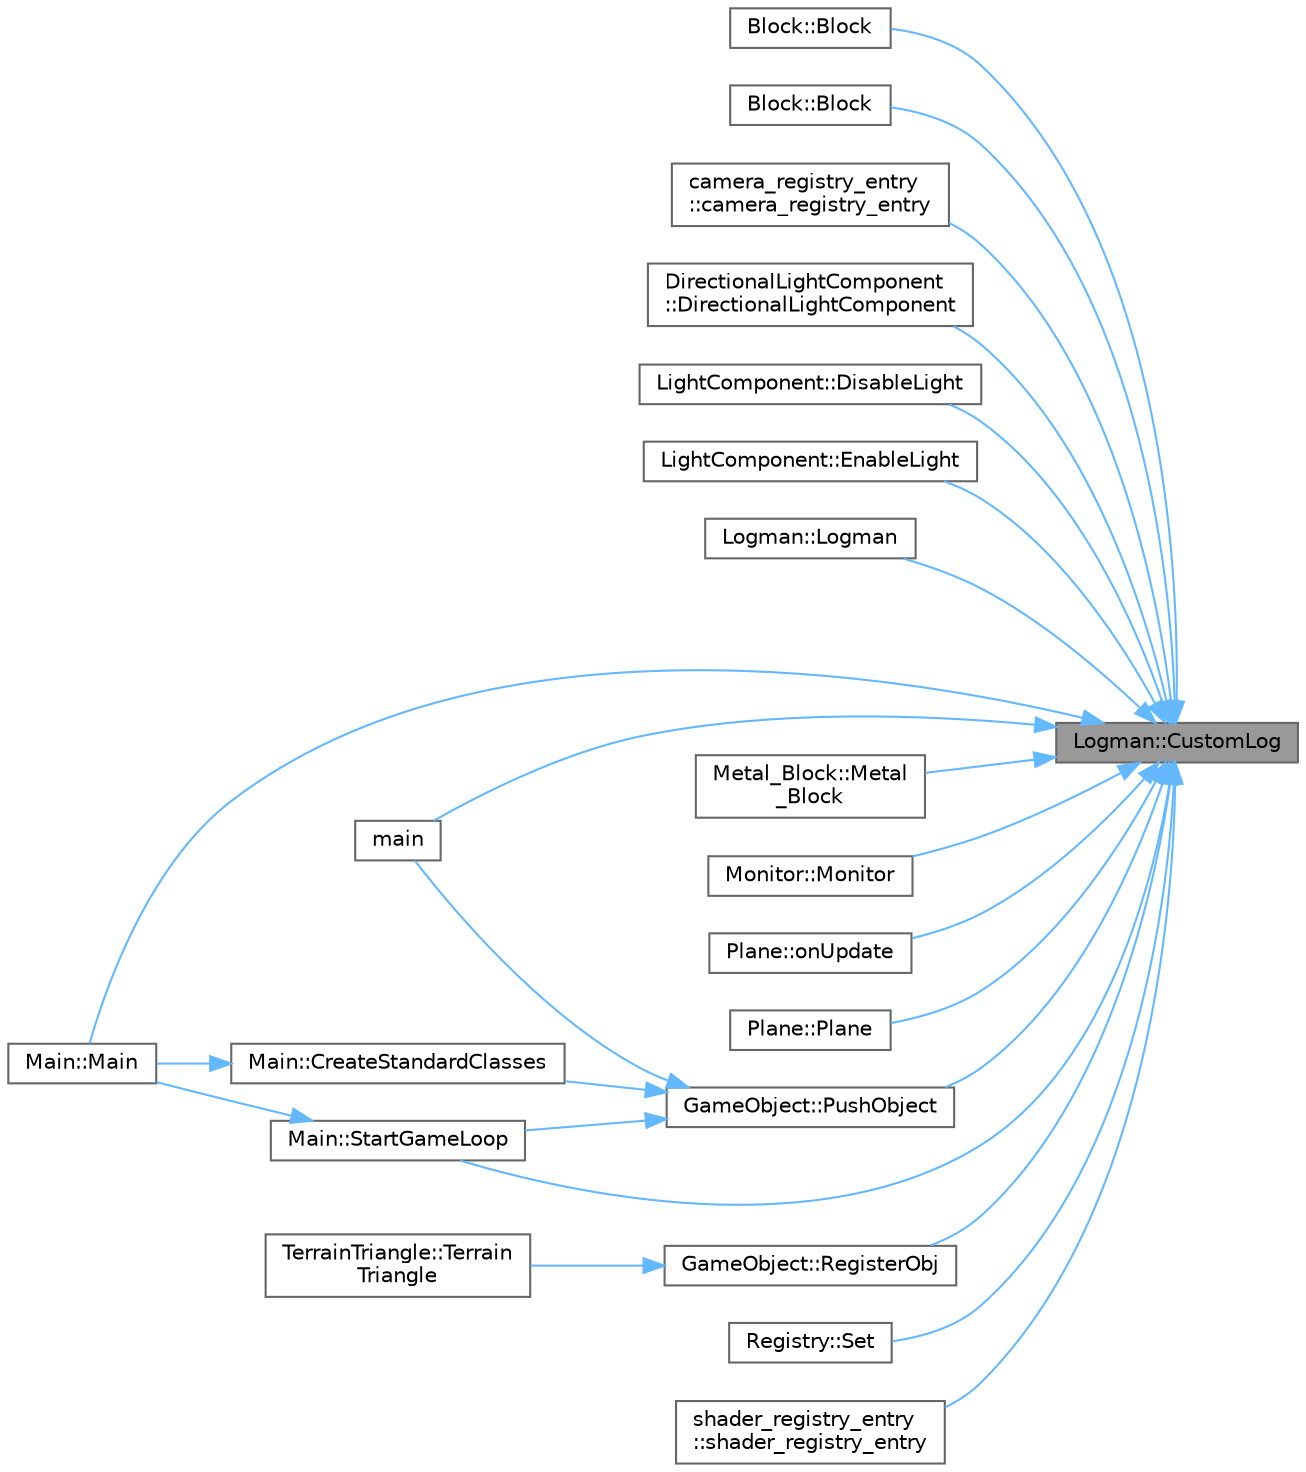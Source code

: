 digraph "Logman::CustomLog"
{
 // LATEX_PDF_SIZE
  bgcolor="transparent";
  edge [fontname=Helvetica,fontsize=10,labelfontname=Helvetica,labelfontsize=10];
  node [fontname=Helvetica,fontsize=10,shape=box,height=0.2,width=0.4];
  rankdir="RL";
  Node1 [id="Node000001",label="Logman::CustomLog",height=0.2,width=0.4,color="gray40", fillcolor="grey60", style="filled", fontcolor="black",tooltip=" "];
  Node1 -> Node2 [id="edge25_Node000001_Node000002",dir="back",color="steelblue1",style="solid",tooltip=" "];
  Node2 [id="Node000002",label="Block::Block",height=0.2,width=0.4,color="grey40", fillcolor="white", style="filled",URL="$class_block.html#a79e22e6de537afb80e8e3f14196c974d",tooltip=" "];
  Node1 -> Node3 [id="edge26_Node000001_Node000003",dir="back",color="steelblue1",style="solid",tooltip=" "];
  Node3 [id="Node000003",label="Block::Block",height=0.2,width=0.4,color="grey40", fillcolor="white", style="filled",URL="$class_block.html#a88b42e7c6d348930867166b8226b0b87",tooltip=" "];
  Node1 -> Node4 [id="edge27_Node000001_Node000004",dir="back",color="steelblue1",style="solid",tooltip=" "];
  Node4 [id="Node000004",label="camera_registry_entry\l::camera_registry_entry",height=0.2,width=0.4,color="grey40", fillcolor="white", style="filled",URL="$structcamera__registry__entry.html#a6e3b60d4c0736527b94f022b5d849c12",tooltip=" "];
  Node1 -> Node5 [id="edge28_Node000001_Node000005",dir="back",color="steelblue1",style="solid",tooltip=" "];
  Node5 [id="Node000005",label="DirectionalLightComponent\l::DirectionalLightComponent",height=0.2,width=0.4,color="grey40", fillcolor="white", style="filled",URL="$class_directional_light_component.html#a77ac80ab4dddf5357f46c093d2454d05",tooltip=" "];
  Node1 -> Node6 [id="edge29_Node000001_Node000006",dir="back",color="steelblue1",style="solid",tooltip=" "];
  Node6 [id="Node000006",label="LightComponent::DisableLight",height=0.2,width=0.4,color="grey40", fillcolor="white", style="filled",URL="$class_light_component.html#a93f8d24e7c290aba6ea1b77dee350556",tooltip=" "];
  Node1 -> Node7 [id="edge30_Node000001_Node000007",dir="back",color="steelblue1",style="solid",tooltip=" "];
  Node7 [id="Node000007",label="LightComponent::EnableLight",height=0.2,width=0.4,color="grey40", fillcolor="white", style="filled",URL="$class_light_component.html#a5e112d6cff42458dab28096b4d7c7e9d",tooltip=" "];
  Node1 -> Node8 [id="edge31_Node000001_Node000008",dir="back",color="steelblue1",style="solid",tooltip=" "];
  Node8 [id="Node000008",label="Logman::Logman",height=0.2,width=0.4,color="grey40", fillcolor="white", style="filled",URL="$class_logman.html#a506d9deabe97db8e81edfb5cb43f9788",tooltip=" "];
  Node1 -> Node9 [id="edge32_Node000001_Node000009",dir="back",color="steelblue1",style="solid",tooltip=" "];
  Node9 [id="Node000009",label="Main::Main",height=0.2,width=0.4,color="grey40", fillcolor="white", style="filled",URL="$class_main.html#a50d4361a1b613205467a441b5c40c199",tooltip=" "];
  Node1 -> Node10 [id="edge33_Node000001_Node000010",dir="back",color="steelblue1",style="solid",tooltip=" "];
  Node10 [id="Node000010",label="main",height=0.2,width=0.4,color="grey40", fillcolor="white", style="filled",URL="$main_8cpp.html#a840291bc02cba5474a4cb46a9b9566fe",tooltip=" "];
  Node1 -> Node11 [id="edge34_Node000001_Node000011",dir="back",color="steelblue1",style="solid",tooltip=" "];
  Node11 [id="Node000011",label="Metal_Block::Metal\l_Block",height=0.2,width=0.4,color="grey40", fillcolor="white", style="filled",URL="$class_metal___block.html#a0efd0d8b89c291a3bd530502e3c40fc2",tooltip=" "];
  Node1 -> Node12 [id="edge35_Node000001_Node000012",dir="back",color="steelblue1",style="solid",tooltip=" "];
  Node12 [id="Node000012",label="Monitor::Monitor",height=0.2,width=0.4,color="grey40", fillcolor="white", style="filled",URL="$class_monitor.html#a639d27b16055d8681c2015d00ea083d8",tooltip=" "];
  Node1 -> Node13 [id="edge36_Node000001_Node000013",dir="back",color="steelblue1",style="solid",tooltip=" "];
  Node13 [id="Node000013",label="Plane::onUpdate",height=0.2,width=0.4,color="grey40", fillcolor="white", style="filled",URL="$class_plane.html#aafc149df92511d84ac0b924207d8b10b",tooltip=" "];
  Node1 -> Node14 [id="edge37_Node000001_Node000014",dir="back",color="steelblue1",style="solid",tooltip=" "];
  Node14 [id="Node000014",label="Plane::Plane",height=0.2,width=0.4,color="grey40", fillcolor="white", style="filled",URL="$class_plane.html#ac07c0be8229b0a6fbff20e5ddc183d81",tooltip=" "];
  Node1 -> Node15 [id="edge38_Node000001_Node000015",dir="back",color="steelblue1",style="solid",tooltip=" "];
  Node15 [id="Node000015",label="GameObject::PushObject",height=0.2,width=0.4,color="grey40", fillcolor="white", style="filled",URL="$class_game_object.html#a376889eafa53e15d5a2bc3fc8fa7ce87",tooltip=" "];
  Node15 -> Node16 [id="edge39_Node000015_Node000016",dir="back",color="steelblue1",style="solid",tooltip=" "];
  Node16 [id="Node000016",label="Main::CreateStandardClasses",height=0.2,width=0.4,color="grey40", fillcolor="white", style="filled",URL="$class_main.html#a5ae5aa478baba1c1a86adeeede81a790",tooltip=" "];
  Node16 -> Node9 [id="edge40_Node000016_Node000009",dir="back",color="steelblue1",style="solid",tooltip=" "];
  Node15 -> Node10 [id="edge41_Node000015_Node000010",dir="back",color="steelblue1",style="solid",tooltip=" "];
  Node15 -> Node17 [id="edge42_Node000015_Node000017",dir="back",color="steelblue1",style="solid",tooltip=" "];
  Node17 [id="Node000017",label="Main::StartGameLoop",height=0.2,width=0.4,color="grey40", fillcolor="white", style="filled",URL="$class_main.html#ae41f68a79f75d932839c81505b01b365",tooltip=" "];
  Node17 -> Node9 [id="edge43_Node000017_Node000009",dir="back",color="steelblue1",style="solid",tooltip=" "];
  Node1 -> Node18 [id="edge44_Node000001_Node000018",dir="back",color="steelblue1",style="solid",tooltip=" "];
  Node18 [id="Node000018",label="GameObject::RegisterObj",height=0.2,width=0.4,color="grey40", fillcolor="white", style="filled",URL="$class_game_object.html#a4cc6227274e96445bfd5626a1a966e02",tooltip=" "];
  Node18 -> Node19 [id="edge45_Node000018_Node000019",dir="back",color="steelblue1",style="solid",tooltip=" "];
  Node19 [id="Node000019",label="TerrainTriangle::Terrain\lTriangle",height=0.2,width=0.4,color="grey40", fillcolor="white", style="filled",URL="$class_terrain_triangle.html#a7032ebf7d8addd223bc41cd8bd34a92f",tooltip=" "];
  Node1 -> Node20 [id="edge46_Node000001_Node000020",dir="back",color="steelblue1",style="solid",tooltip=" "];
  Node20 [id="Node000020",label="Registry::Set",height=0.2,width=0.4,color="grey40", fillcolor="white", style="filled",URL="$class_registry.html#a0fdcec65235c9850b522c98a611d93c0",tooltip=" "];
  Node1 -> Node21 [id="edge47_Node000001_Node000021",dir="back",color="steelblue1",style="solid",tooltip=" "];
  Node21 [id="Node000021",label="shader_registry_entry\l::shader_registry_entry",height=0.2,width=0.4,color="grey40", fillcolor="white", style="filled",URL="$structshader__registry__entry.html#a4396fc1ab8118e29565ead284b700a3c",tooltip=" "];
  Node1 -> Node17 [id="edge48_Node000001_Node000017",dir="back",color="steelblue1",style="solid",tooltip=" "];
}

